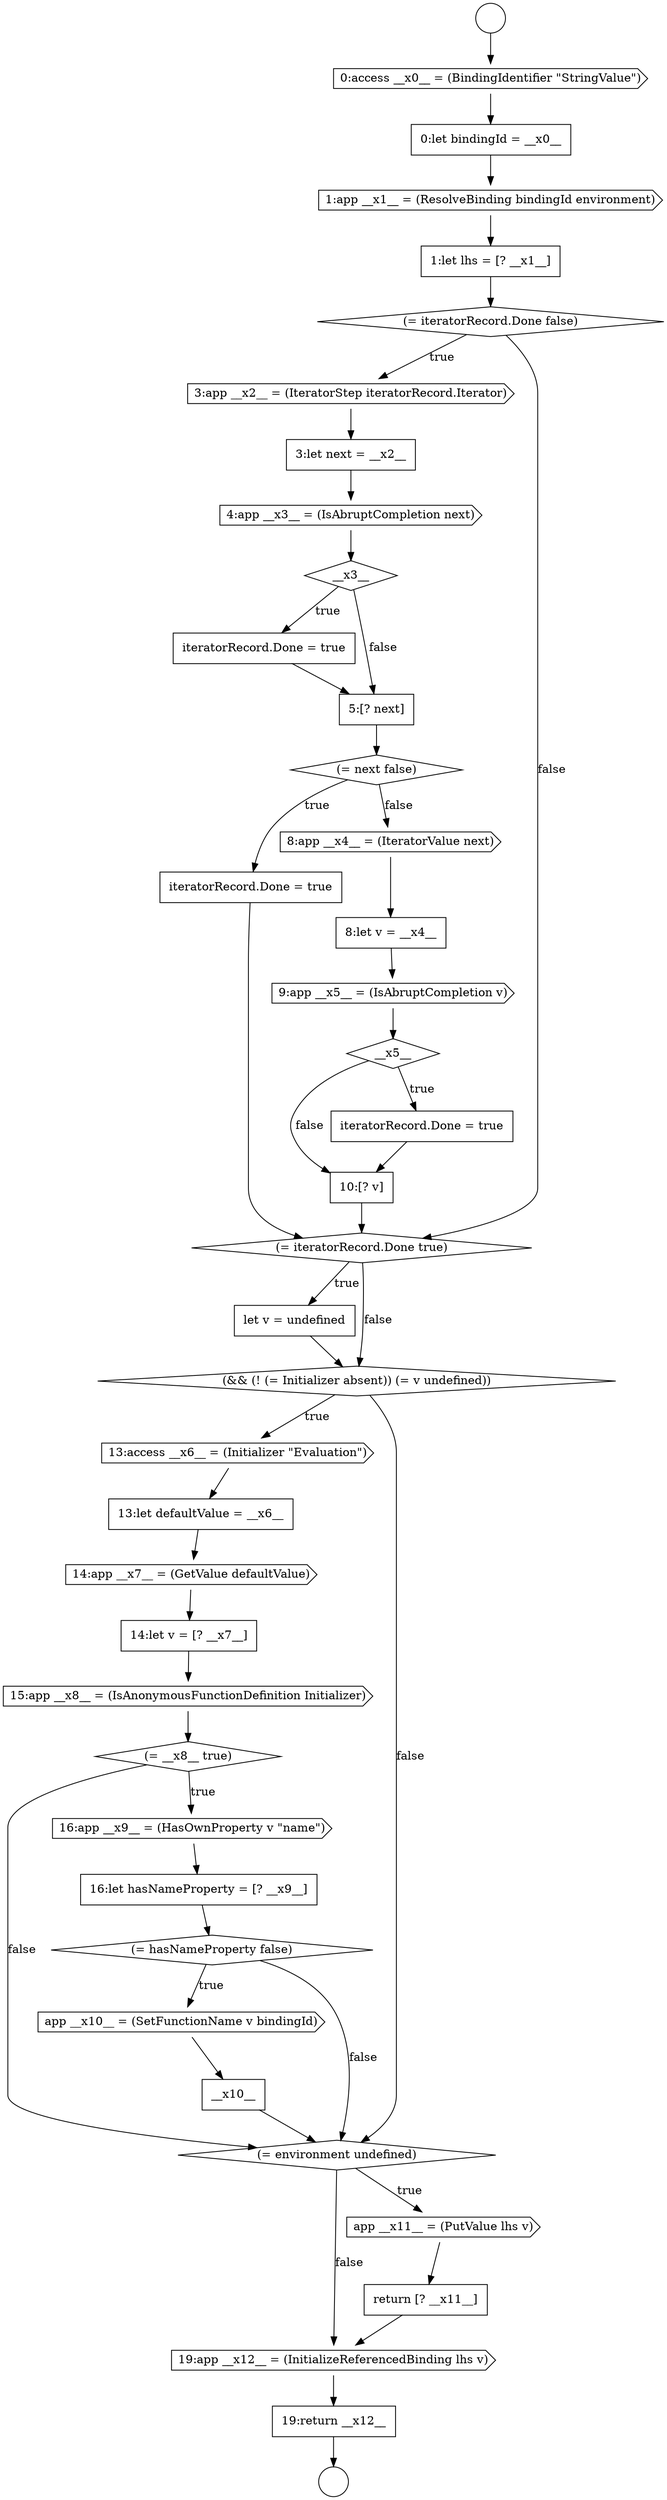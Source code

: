 digraph {
  node5950 [shape=none, margin=0, label=<<font color="black">
    <table border="0" cellborder="1" cellspacing="0" cellpadding="10">
      <tr><td align="left">iteratorRecord.Done = true</td></tr>
    </table>
  </font>> color="black" fillcolor="white" style=filled]
  node5967 [shape=cds, label=<<font color="black">15:app __x8__ = (IsAnonymousFunctionDefinition Initializer)</font>> color="black" fillcolor="white" style=filled]
  node5977 [shape=cds, label=<<font color="black">19:app __x12__ = (InitializeReferencedBinding lhs v)</font>> color="black" fillcolor="white" style=filled]
  node5953 [shape=none, margin=0, label=<<font color="black">
    <table border="0" cellborder="1" cellspacing="0" cellpadding="10">
      <tr><td align="left">iteratorRecord.Done = true</td></tr>
    </table>
  </font>> color="black" fillcolor="white" style=filled]
  node5970 [shape=none, margin=0, label=<<font color="black">
    <table border="0" cellborder="1" cellspacing="0" cellpadding="10">
      <tr><td align="left">16:let hasNameProperty = [? __x9__]</td></tr>
    </table>
  </font>> color="black" fillcolor="white" style=filled]
  node5956 [shape=cds, label=<<font color="black">9:app __x5__ = (IsAbruptCompletion v)</font>> color="black" fillcolor="white" style=filled]
  node5941 [shape=cds, label=<<font color="black">0:access __x0__ = (BindingIdentifier &quot;StringValue&quot;)</font>> color="black" fillcolor="white" style=filled]
  node5964 [shape=none, margin=0, label=<<font color="black">
    <table border="0" cellborder="1" cellspacing="0" cellpadding="10">
      <tr><td align="left">13:let defaultValue = __x6__</td></tr>
    </table>
  </font>> color="black" fillcolor="white" style=filled]
  node5965 [shape=cds, label=<<font color="black">14:app __x7__ = (GetValue defaultValue)</font>> color="black" fillcolor="white" style=filled]
  node5972 [shape=cds, label=<<font color="black">app __x10__ = (SetFunctionName v bindingId)</font>> color="black" fillcolor="white" style=filled]
  node5976 [shape=none, margin=0, label=<<font color="black">
    <table border="0" cellborder="1" cellspacing="0" cellpadding="10">
      <tr><td align="left">return [? __x11__]</td></tr>
    </table>
  </font>> color="black" fillcolor="white" style=filled]
  node5944 [shape=none, margin=0, label=<<font color="black">
    <table border="0" cellborder="1" cellspacing="0" cellpadding="10">
      <tr><td align="left">1:let lhs = [? __x1__]</td></tr>
    </table>
  </font>> color="black" fillcolor="white" style=filled]
  node5949 [shape=diamond, label=<<font color="black">__x3__</font>> color="black" fillcolor="white" style=filled]
  node5963 [shape=cds, label=<<font color="black">13:access __x6__ = (Initializer &quot;Evaluation&quot;)</font>> color="black" fillcolor="white" style=filled]
  node5943 [shape=cds, label=<<font color="black">1:app __x1__ = (ResolveBinding bindingId environment)</font>> color="black" fillcolor="white" style=filled]
  node5942 [shape=none, margin=0, label=<<font color="black">
    <table border="0" cellborder="1" cellspacing="0" cellpadding="10">
      <tr><td align="left">0:let bindingId = __x0__</td></tr>
    </table>
  </font>> color="black" fillcolor="white" style=filled]
  node5974 [shape=diamond, label=<<font color="black">(= environment undefined)</font>> color="black" fillcolor="white" style=filled]
  node5957 [shape=diamond, label=<<font color="black">__x5__</font>> color="black" fillcolor="white" style=filled]
  node5946 [shape=cds, label=<<font color="black">3:app __x2__ = (IteratorStep iteratorRecord.Iterator)</font>> color="black" fillcolor="white" style=filled]
  node5961 [shape=none, margin=0, label=<<font color="black">
    <table border="0" cellborder="1" cellspacing="0" cellpadding="10">
      <tr><td align="left">let v = undefined</td></tr>
    </table>
  </font>> color="black" fillcolor="white" style=filled]
  node5968 [shape=diamond, label=<<font color="black">(= __x8__ true)</font>> color="black" fillcolor="white" style=filled]
  node5978 [shape=none, margin=0, label=<<font color="black">
    <table border="0" cellborder="1" cellspacing="0" cellpadding="10">
      <tr><td align="left">19:return __x12__</td></tr>
    </table>
  </font>> color="black" fillcolor="white" style=filled]
  node5951 [shape=none, margin=0, label=<<font color="black">
    <table border="0" cellborder="1" cellspacing="0" cellpadding="10">
      <tr><td align="left">5:[? next]</td></tr>
    </table>
  </font>> color="black" fillcolor="white" style=filled]
  node5947 [shape=none, margin=0, label=<<font color="black">
    <table border="0" cellborder="1" cellspacing="0" cellpadding="10">
      <tr><td align="left">3:let next = __x2__</td></tr>
    </table>
  </font>> color="black" fillcolor="white" style=filled]
  node5973 [shape=none, margin=0, label=<<font color="black">
    <table border="0" cellborder="1" cellspacing="0" cellpadding="10">
      <tr><td align="left">__x10__</td></tr>
    </table>
  </font>> color="black" fillcolor="white" style=filled]
  node5969 [shape=cds, label=<<font color="black">16:app __x9__ = (HasOwnProperty v &quot;name&quot;)</font>> color="black" fillcolor="white" style=filled]
  node5960 [shape=diamond, label=<<font color="black">(= iteratorRecord.Done true)</font>> color="black" fillcolor="white" style=filled]
  node5940 [shape=circle label=" " color="black" fillcolor="white" style=filled]
  node5962 [shape=diamond, label=<<font color="black">(&amp;&amp; (! (= Initializer absent)) (= v undefined))</font>> color="black" fillcolor="white" style=filled]
  node5959 [shape=none, margin=0, label=<<font color="black">
    <table border="0" cellborder="1" cellspacing="0" cellpadding="10">
      <tr><td align="left">10:[? v]</td></tr>
    </table>
  </font>> color="black" fillcolor="white" style=filled]
  node5952 [shape=diamond, label=<<font color="black">(= next false)</font>> color="black" fillcolor="white" style=filled]
  node5955 [shape=none, margin=0, label=<<font color="black">
    <table border="0" cellborder="1" cellspacing="0" cellpadding="10">
      <tr><td align="left">8:let v = __x4__</td></tr>
    </table>
  </font>> color="black" fillcolor="white" style=filled]
  node5948 [shape=cds, label=<<font color="black">4:app __x3__ = (IsAbruptCompletion next)</font>> color="black" fillcolor="white" style=filled]
  node5939 [shape=circle label=" " color="black" fillcolor="white" style=filled]
  node5966 [shape=none, margin=0, label=<<font color="black">
    <table border="0" cellborder="1" cellspacing="0" cellpadding="10">
      <tr><td align="left">14:let v = [? __x7__]</td></tr>
    </table>
  </font>> color="black" fillcolor="white" style=filled]
  node5971 [shape=diamond, label=<<font color="black">(= hasNameProperty false)</font>> color="black" fillcolor="white" style=filled]
  node5954 [shape=cds, label=<<font color="black">8:app __x4__ = (IteratorValue next)</font>> color="black" fillcolor="white" style=filled]
  node5945 [shape=diamond, label=<<font color="black">(= iteratorRecord.Done false)</font>> color="black" fillcolor="white" style=filled]
  node5975 [shape=cds, label=<<font color="black">app __x11__ = (PutValue lhs v)</font>> color="black" fillcolor="white" style=filled]
  node5958 [shape=none, margin=0, label=<<font color="black">
    <table border="0" cellborder="1" cellspacing="0" cellpadding="10">
      <tr><td align="left">iteratorRecord.Done = true</td></tr>
    </table>
  </font>> color="black" fillcolor="white" style=filled]
  node5965 -> node5966 [ color="black"]
  node5956 -> node5957 [ color="black"]
  node5944 -> node5945 [ color="black"]
  node5978 -> node5940 [ color="black"]
  node5942 -> node5943 [ color="black"]
  node5974 -> node5975 [label=<<font color="black">true</font>> color="black"]
  node5974 -> node5977 [label=<<font color="black">false</font>> color="black"]
  node5945 -> node5946 [label=<<font color="black">true</font>> color="black"]
  node5945 -> node5960 [label=<<font color="black">false</font>> color="black"]
  node5943 -> node5944 [ color="black"]
  node5973 -> node5974 [ color="black"]
  node5960 -> node5961 [label=<<font color="black">true</font>> color="black"]
  node5960 -> node5962 [label=<<font color="black">false</font>> color="black"]
  node5961 -> node5962 [ color="black"]
  node5964 -> node5965 [ color="black"]
  node5939 -> node5941 [ color="black"]
  node5950 -> node5951 [ color="black"]
  node5946 -> node5947 [ color="black"]
  node5967 -> node5968 [ color="black"]
  node5954 -> node5955 [ color="black"]
  node5966 -> node5967 [ color="black"]
  node5971 -> node5972 [label=<<font color="black">true</font>> color="black"]
  node5971 -> node5974 [label=<<font color="black">false</font>> color="black"]
  node5977 -> node5978 [ color="black"]
  node5959 -> node5960 [ color="black"]
  node5968 -> node5969 [label=<<font color="black">true</font>> color="black"]
  node5968 -> node5974 [label=<<font color="black">false</font>> color="black"]
  node5957 -> node5958 [label=<<font color="black">true</font>> color="black"]
  node5957 -> node5959 [label=<<font color="black">false</font>> color="black"]
  node5948 -> node5949 [ color="black"]
  node5949 -> node5950 [label=<<font color="black">true</font>> color="black"]
  node5949 -> node5951 [label=<<font color="black">false</font>> color="black"]
  node5969 -> node5970 [ color="black"]
  node5970 -> node5971 [ color="black"]
  node5951 -> node5952 [ color="black"]
  node5947 -> node5948 [ color="black"]
  node5955 -> node5956 [ color="black"]
  node5972 -> node5973 [ color="black"]
  node5958 -> node5959 [ color="black"]
  node5952 -> node5953 [label=<<font color="black">true</font>> color="black"]
  node5952 -> node5954 [label=<<font color="black">false</font>> color="black"]
  node5963 -> node5964 [ color="black"]
  node5953 -> node5960 [ color="black"]
  node5941 -> node5942 [ color="black"]
  node5976 -> node5977 [ color="black"]
  node5962 -> node5963 [label=<<font color="black">true</font>> color="black"]
  node5962 -> node5974 [label=<<font color="black">false</font>> color="black"]
  node5975 -> node5976 [ color="black"]
}
